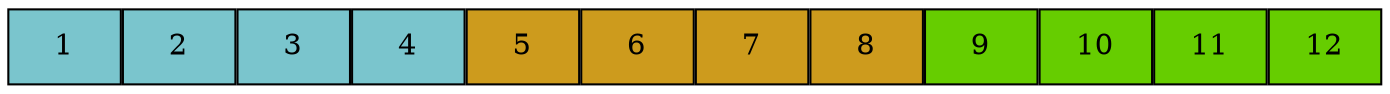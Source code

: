digraph block {

    node [shape = record];
    nodesep = 0;

    1   [style = filled, fillcolor = cadetblue3];
    2   [style = filled, fillcolor = cadetblue3];
    3   [style = filled, fillcolor = cadetblue3];
    4   [style = filled, fillcolor = cadetblue3];

    5   [style = filled, fillcolor = goldenrod3];
    6   [style = filled, fillcolor = goldenrod3];
    7   [style = filled, fillcolor = goldenrod3];
    8   [style = filled, fillcolor = goldenrod3];

    9   [style = filled, fillcolor = chartreuse3];
    10  [style = filled, fillcolor = chartreuse3];
    11  [style = filled, fillcolor = chartreuse3];
    12  [style = filled, fillcolor = chartreuse3];
}
